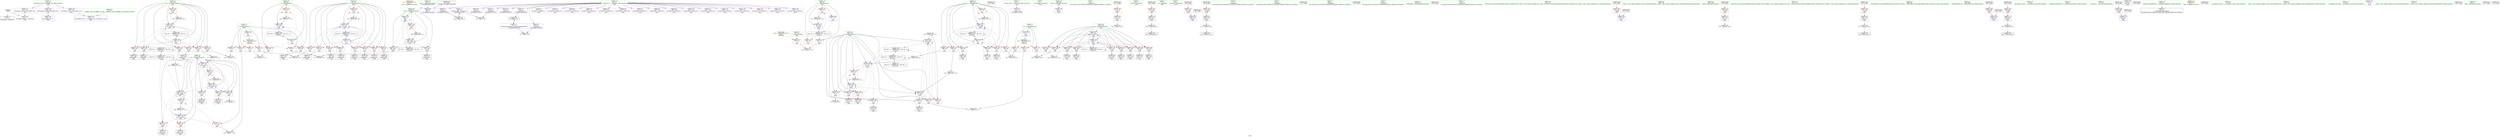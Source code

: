 digraph "SVFG" {
	label="SVFG";

	Node0x5616e340ff60 [shape=record,color=grey,label="{NodeID: 0\nNullPtr}"];
	Node0x5616e340ff60 -> Node0x5616e3422230[style=solid];
	Node0x5616e340ff60 -> Node0x5616e3434a90[style=solid];
	Node0x5616e3458cd0 [shape=record,color=black,label="{NodeID: 360\nMR_26V_2 = PHI(MR_26V_3, MR_26V_1, )\npts\{108 \}\n}"];
	Node0x5616e3458cd0 -> Node0x5616e34564d0[style=dashed];
	Node0x5616e3458cd0 -> Node0x5616e3458cd0[style=dashed];
	Node0x5616e3434b90 [shape=record,color=blue,label="{NodeID: 194\n69\<--68\n.addr\<--\n__cxx_global_array_dtor\n}"];
	Node0x5616e3432240 [shape=record,color=purple,label="{NodeID: 111\n53\<--52\narrayctor.next\<--arrayctor.cur\n__cxx_global_var_init.1\n}"];
	Node0x5616e3432240 -> Node0x5616e3443340[style=solid];
	Node0x5616e3432240 -> Node0x5616e3445680[style=solid];
	Node0x5616e3421070 [shape=record,color=green,label="{NodeID: 28\n93\<--94\n__\<--___field_insensitive\nmain\n}"];
	Node0x5616e3421070 -> Node0x5616e3436f30[style=solid];
	Node0x5616e3421070 -> Node0x5616e3437000[style=solid];
	Node0x5616e3421070 -> Node0x5616e34370d0[style=solid];
	Node0x5616e3421070 -> Node0x5616e3434d30[style=solid];
	Node0x5616e3421070 -> Node0x5616e343d0a0[style=solid];
	Node0x5616e3444000 [shape=record,color=grey,label="{NodeID: 305\n240 = Binary(239, 116, )\n}"];
	Node0x5616e3444000 -> Node0x5616e3435550[style=solid];
	Node0x5616e3437d00 [shape=record,color=red,label="{NodeID: 139\n166\<--99\n\<--j\nmain\n}"];
	Node0x5616e3437d00 -> Node0x5616e3444f00[style=solid];
	Node0x5616e34328e0 [shape=record,color=black,label="{NodeID: 56\n190\<--189\nconv28\<--\nmain\n}"];
	Node0x5616e346e1a0 [shape=record,color=black,label="{NodeID: 416\n61 = PHI()\n}"];
	Node0x5616e3446a00 [shape=record,color=grey,label="{NodeID: 333\n371 = cmp(369, 370, )\n}"];
	Node0x5616e34393c0 [shape=record,color=red,label="{NodeID: 167\n353\<--105\n\<--j65\nmain\n}"];
	Node0x5616e34393c0 -> Node0x5616e3444300[style=solid];
	Node0x5616e3433fa0 [shape=record,color=purple,label="{NodeID: 84\n31\<--4\n\<--_ZStL8__ioinit\n__cxx_global_var_init\n}"];
	Node0x5616e341ffa0 [shape=record,color=green,label="{NodeID: 1\n7\<--1\n__dso_handle\<--dummyObj\nGlob }"];
	Node0x5616e34591d0 [shape=record,color=black,label="{NodeID: 361\nMR_28V_2 = PHI(MR_28V_4, MR_28V_1, )\npts\{110 \}\n}"];
	Node0x5616e34591d0 -> Node0x5616e343cf00[style=dashed];
	Node0x5616e3434c60 [shape=record,color=blue,label="{NodeID: 195\n89\<--9\nretval\<--\nmain\n}"];
	Node0x5616e3432310 [shape=record,color=purple,label="{NodeID: 112\n76\<--75\narraydestroy.element\<--arraydestroy.elementPast\n__cxx_global_array_dtor\n}"];
	Node0x5616e3432310 -> Node0x5616e3442da0[style=solid];
	Node0x5616e3432310 -> Node0x5616e3445500[style=solid];
	Node0x5616e3421140 [shape=record,color=green,label="{NodeID: 29\n95\<--96\ni\<--i_field_insensitive\nmain\n}"];
	Node0x5616e3421140 -> Node0x5616e34371a0[style=solid];
	Node0x5616e3421140 -> Node0x5616e3437270[style=solid];
	Node0x5616e3421140 -> Node0x5616e3437340[style=solid];
	Node0x5616e3421140 -> Node0x5616e3434e00[style=solid];
	Node0x5616e3421140 -> Node0x5616e3434ed0[style=solid];
	Node0x5616e3444180 [shape=record,color=grey,label="{NodeID: 306\n314 = Binary(313, 116, )\n}"];
	Node0x5616e3444180 -> Node0x5616e343caf0[style=solid];
	Node0x5616e3437dd0 [shape=record,color=red,label="{NodeID: 140\n189\<--99\n\<--j\nmain\n}"];
	Node0x5616e3437dd0 -> Node0x5616e34328e0[style=solid];
	Node0x5616e34329b0 [shape=record,color=black,label="{NodeID: 57\n194\<--193\nidxprom30\<--\nmain\n}"];
	Node0x5616e3446b80 [shape=record,color=grey,label="{NodeID: 334\n319 = cmp(317, 318, )\n}"];
	Node0x5616e3439490 [shape=record,color=red,label="{NodeID: 168\n280\<--107\n\<--k76\nmain\n}"];
	Node0x5616e3439490 -> Node0x5616e3447000[style=solid];
	Node0x5616e3434070 [shape=record,color=purple,label="{NodeID: 85\n50\<--13\n\<--_Z1aB5cxx11\n__cxx_global_var_init.1\n}"];
	Node0x5616e3434070 -> Node0x5616e3443340[style=solid];
	Node0x5616e34206f0 [shape=record,color=green,label="{NodeID: 2\n9\<--1\n\<--dummyObj\nCan only get source location for instruction, argument, global var or function.}"];
	Node0x5616e3434d30 [shape=record,color=blue,label="{NodeID: 196\n93\<--116\n__\<--\nmain\n}"];
	Node0x5616e3434d30 -> Node0x5616e34569d0[style=dashed];
	Node0x5616e34323e0 [shape=record,color=red,label="{NodeID: 113\n127\<--8\n\<--n\nmain\n}"];
	Node0x5616e34323e0 -> Node0x5616e3445800[style=solid];
	Node0x5616e3421210 [shape=record,color=green,label="{NodeID: 30\n97\<--98\ni7\<--i7_field_insensitive\nmain\n}"];
	Node0x5616e3421210 -> Node0x5616e3437410[style=solid];
	Node0x5616e3421210 -> Node0x5616e34374e0[style=solid];
	Node0x5616e3421210 -> Node0x5616e34375b0[style=solid];
	Node0x5616e3421210 -> Node0x5616e3437680[style=solid];
	Node0x5616e3421210 -> Node0x5616e3437750[style=solid];
	Node0x5616e3421210 -> Node0x5616e3437820[style=solid];
	Node0x5616e3421210 -> Node0x5616e34378f0[style=solid];
	Node0x5616e3421210 -> Node0x5616e34379c0[style=solid];
	Node0x5616e3421210 -> Node0x5616e3437a90[style=solid];
	Node0x5616e3421210 -> Node0x5616e3434fa0[style=solid];
	Node0x5616e3421210 -> Node0x5616e34356f0[style=solid];
	Node0x5616e3444300 [shape=record,color=grey,label="{NodeID: 307\n354 = Binary(353, 116, )\n}"];
	Node0x5616e3444300 -> Node0x5616e343cd60[style=solid];
	Node0x5616e3437ea0 [shape=record,color=red,label="{NodeID: 141\n205\<--99\n\<--j\nmain\n}"];
	Node0x5616e3437ea0 -> Node0x5616e3444900[style=solid];
	Node0x5616e3432a80 [shape=record,color=black,label="{NodeID: 58\n197\<--196\nconv32\<--\nmain\n}"];
	Node0x5616e3446d00 [shape=record,color=grey,label="{NodeID: 335\n274 = cmp(273, 164, )\n}"];
	Node0x5616e3439560 [shape=record,color=red,label="{NodeID: 169\n283\<--107\n\<--k76\nmain\n}"];
	Node0x5616e3439560 -> Node0x5616e3433370[style=solid];
	Node0x5616e3434140 [shape=record,color=purple,label="{NodeID: 86\n57\<--13\n\<--_Z1aB5cxx11\n__cxx_global_var_init.1\n}"];
	Node0x5616e340fd60 [shape=record,color=green,label="{NodeID: 3\n16\<--1\n_ZSt3cin\<--dummyObj\nGlob }"];
	Node0x5616e3434e00 [shape=record,color=blue,label="{NodeID: 197\n95\<--9\ni\<--\nmain\n}"];
	Node0x5616e3434e00 -> Node0x5616e34371a0[style=dashed];
	Node0x5616e3434e00 -> Node0x5616e3437270[style=dashed];
	Node0x5616e3434e00 -> Node0x5616e3437340[style=dashed];
	Node0x5616e3434e00 -> Node0x5616e3434ed0[style=dashed];
	Node0x5616e3434e00 -> Node0x5616e3456ed0[style=dashed];
	Node0x5616e34324b0 [shape=record,color=red,label="{NodeID: 114\n144\<--8\n\<--n\nmain\n}"];
	Node0x5616e34324b0 -> Node0x5616e3445c80[style=solid];
	Node0x5616e34212e0 [shape=record,color=green,label="{NodeID: 31\n99\<--100\nj\<--j_field_insensitive\nmain\n}"];
	Node0x5616e34212e0 -> Node0x5616e3437b60[style=solid];
	Node0x5616e34212e0 -> Node0x5616e3437c30[style=solid];
	Node0x5616e34212e0 -> Node0x5616e3437d00[style=solid];
	Node0x5616e34212e0 -> Node0x5616e3437dd0[style=solid];
	Node0x5616e34212e0 -> Node0x5616e3437ea0[style=solid];
	Node0x5616e34212e0 -> Node0x5616e3437f70[style=solid];
	Node0x5616e34212e0 -> Node0x5616e3438040[style=solid];
	Node0x5616e34212e0 -> Node0x5616e3435070[style=solid];
	Node0x5616e34212e0 -> Node0x5616e3435620[style=solid];
	Node0x5616e3444480 [shape=record,color=grey,label="{NodeID: 308\n348 = Binary(347, 116, )\n}"];
	Node0x5616e3444480 -> Node0x5616e343cc90[style=solid];
	Node0x5616e3437f70 [shape=record,color=red,label="{NodeID: 142\n228\<--99\n\<--j\nmain\n}"];
	Node0x5616e3437f70 -> Node0x5616e3432e90[style=solid];
	Node0x5616e3432b50 [shape=record,color=black,label="{NodeID: 59\n214\<--213\nidxprom37\<--\nmain\n}"];
	Node0x5616e3446e80 [shape=record,color=grey,label="{NodeID: 336\n329 = cmp(328, 164, )\n}"];
	Node0x5616e3446e80 -> Node0x5616e34438e0[style=solid];
	Node0x5616e3439630 [shape=record,color=red,label="{NodeID: 170\n302\<--107\n\<--k76\nmain\n}"];
	Node0x5616e3439630 -> Node0x5616e3433780[style=solid];
	Node0x5616e3434210 [shape=record,color=purple,label="{NodeID: 87\n58\<--13\n\<--_Z1aB5cxx11\n__cxx_global_var_init.1\n}"];
	Node0x5616e3434210 -> Node0x5616e3445680[style=solid];
	Node0x5616e3420470 [shape=record,color=green,label="{NodeID: 4\n17\<--1\n.str\<--dummyObj\nGlob }"];
	Node0x5616e3434ed0 [shape=record,color=blue,label="{NodeID: 198\n95\<--138\ni\<--inc\nmain\n}"];
	Node0x5616e3434ed0 -> Node0x5616e34371a0[style=dashed];
	Node0x5616e3434ed0 -> Node0x5616e3437270[style=dashed];
	Node0x5616e3434ed0 -> Node0x5616e3437340[style=dashed];
	Node0x5616e3434ed0 -> Node0x5616e3434ed0[style=dashed];
	Node0x5616e3434ed0 -> Node0x5616e3456ed0[style=dashed];
	Node0x5616e3436980 [shape=record,color=red,label="{NodeID: 115\n257\<--8\n\<--n\nmain\n}"];
	Node0x5616e3436980 -> Node0x5616e3446580[style=solid];
	Node0x5616e34213b0 [shape=record,color=green,label="{NodeID: 32\n101\<--102\nk\<--k_field_insensitive\nmain\n}"];
	Node0x5616e34213b0 -> Node0x5616e3438110[style=solid];
	Node0x5616e34213b0 -> Node0x5616e34381e0[style=solid];
	Node0x5616e34213b0 -> Node0x5616e34382b0[style=solid];
	Node0x5616e34213b0 -> Node0x5616e3438380[style=solid];
	Node0x5616e34213b0 -> Node0x5616e3438450[style=solid];
	Node0x5616e34213b0 -> Node0x5616e3438520[style=solid];
	Node0x5616e34213b0 -> Node0x5616e34385f0[style=solid];
	Node0x5616e34213b0 -> Node0x5616e34386c0[style=solid];
	Node0x5616e34213b0 -> Node0x5616e3435140[style=solid];
	Node0x5616e34213b0 -> Node0x5616e34352e0[style=solid];
	Node0x5616e34213b0 -> Node0x5616e34353b0[style=solid];
	Node0x5616e34213b0 -> Node0x5616e3435550[style=solid];
	Node0x5616e3444600 [shape=record,color=grey,label="{NodeID: 309\n246 = Binary(245, 116, )\n}"];
	Node0x5616e3444600 -> Node0x5616e3435620[style=solid];
	Node0x5616e3438040 [shape=record,color=red,label="{NodeID: 143\n245\<--99\n\<--j\nmain\n}"];
	Node0x5616e3438040 -> Node0x5616e3444600[style=solid];
	Node0x5616e3432c20 [shape=record,color=black,label="{NodeID: 60\n217\<--216\nconv39\<--\nmain\n}"];
	Node0x5616e3447000 [shape=record,color=grey,label="{NodeID: 337\n281 = cmp(280, 9, )\n}"];
	Node0x5616e3439700 [shape=record,color=red,label="{NodeID: 171\n309\<--107\n\<--k76\nmain\n}"];
	Node0x5616e3439700 -> Node0x5616e3444d80[style=solid];
	Node0x5616e34342e0 [shape=record,color=purple,label="{NodeID: 88\n72\<--13\n\<--_Z1aB5cxx11\n__cxx_global_array_dtor\n}"];
	Node0x5616e3420500 [shape=record,color=green,label="{NodeID: 5\n19\<--1\n_ZSt4cout\<--dummyObj\nGlob }"];
	Node0x5616e329f170 [shape=record,color=yellow,style=double,label="{NodeID: 365\n2V_1 = ENCHI(MR_2V_0)\npts\{70 \}\nFun[__cxx_global_array_dtor]}"];
	Node0x5616e329f170 -> Node0x5616e3434b90[style=dashed];
	Node0x5616e3434fa0 [shape=record,color=blue,label="{NodeID: 199\n97\<--9\ni7\<--\nmain\n}"];
	Node0x5616e3434fa0 -> Node0x5616e3437410[style=dashed];
	Node0x5616e3434fa0 -> Node0x5616e34374e0[style=dashed];
	Node0x5616e3434fa0 -> Node0x5616e34375b0[style=dashed];
	Node0x5616e3434fa0 -> Node0x5616e3437680[style=dashed];
	Node0x5616e3434fa0 -> Node0x5616e3437750[style=dashed];
	Node0x5616e3434fa0 -> Node0x5616e3437820[style=dashed];
	Node0x5616e3434fa0 -> Node0x5616e34378f0[style=dashed];
	Node0x5616e3434fa0 -> Node0x5616e34379c0[style=dashed];
	Node0x5616e3434fa0 -> Node0x5616e3437a90[style=dashed];
	Node0x5616e3434fa0 -> Node0x5616e34356f0[style=dashed];
	Node0x5616e3434fa0 -> Node0x5616e34573d0[style=dashed];
	Node0x5616e3436a50 [shape=record,color=red,label="{NodeID: 116\n318\<--8\n\<--n\nmain\n}"];
	Node0x5616e3436a50 -> Node0x5616e3446b80[style=solid];
	Node0x5616e3421480 [shape=record,color=green,label="{NodeID: 33\n103\<--104\ni61\<--i61_field_insensitive\nmain\n}"];
	Node0x5616e3421480 -> Node0x5616e3438790[style=solid];
	Node0x5616e3421480 -> Node0x5616e3438860[style=solid];
	Node0x5616e3421480 -> Node0x5616e3438930[style=solid];
	Node0x5616e3421480 -> Node0x5616e3438a00[style=solid];
	Node0x5616e3421480 -> Node0x5616e3438ad0[style=solid];
	Node0x5616e3421480 -> Node0x5616e3438ba0[style=solid];
	Node0x5616e3421480 -> Node0x5616e3438c70[style=solid];
	Node0x5616e3421480 -> Node0x5616e34357c0[style=solid];
	Node0x5616e3421480 -> Node0x5616e343ce30[style=solid];
	Node0x5616e346b3a0 [shape=record,color=black,label="{NodeID: 393\n191 = PHI()\n}"];
	Node0x5616e346b3a0 -> Node0x5616e3439f20[style=solid];
	Node0x5616e3444780 [shape=record,color=grey,label="{NodeID: 310\n251 = Binary(250, 116, )\n}"];
	Node0x5616e3444780 -> Node0x5616e34356f0[style=solid];
	Node0x5616e3438110 [shape=record,color=red,label="{NodeID: 144\n170\<--101\n\<--k\nmain\n}"];
	Node0x5616e3438110 -> Node0x5616e3446400[style=solid];
	Node0x5616e3432cf0 [shape=record,color=black,label="{NodeID: 61\n220\<--219\nconv41\<--\nmain\n}"];
	Node0x5616e3432cf0 -> Node0x5616e3446100[style=solid];
	Node0x5616e34397d0 [shape=record,color=red,label="{NodeID: 172\n317\<--107\n\<--k76\nmain\n}"];
	Node0x5616e34397d0 -> Node0x5616e3446b80[style=solid];
	Node0x5616e34343b0 [shape=record,color=purple,label="{NodeID: 89\n73\<--13\n\<--_Z1aB5cxx11\n__cxx_global_array_dtor\n}"];
	Node0x5616e34343b0 -> Node0x5616e3442da0[style=solid];
	Node0x5616e341f440 [shape=record,color=green,label="{NodeID: 6\n21\<--1\n\<--dummyObj\nCan only get source location for instruction, argument, global var or function.}"];
	Node0x5616e345b440 [shape=record,color=yellow,style=double,label="{NodeID: 366\n4V_1 = ENCHI(MR_4V_0)\npts\{10 \}\nFun[main]}"];
	Node0x5616e345b440 -> Node0x5616e34323e0[style=dashed];
	Node0x5616e345b440 -> Node0x5616e34324b0[style=dashed];
	Node0x5616e345b440 -> Node0x5616e3436980[style=dashed];
	Node0x5616e345b440 -> Node0x5616e3436a50[style=dashed];
	Node0x5616e345b440 -> Node0x5616e3436b20[style=dashed];
	Node0x5616e3435070 [shape=record,color=blue,label="{NodeID: 200\n99\<--9\nj\<--\nmain\n}"];
	Node0x5616e3435070 -> Node0x5616e3437b60[style=dashed];
	Node0x5616e3435070 -> Node0x5616e3437c30[style=dashed];
	Node0x5616e3435070 -> Node0x5616e3437d00[style=dashed];
	Node0x5616e3435070 -> Node0x5616e3437dd0[style=dashed];
	Node0x5616e3435070 -> Node0x5616e3437ea0[style=dashed];
	Node0x5616e3435070 -> Node0x5616e3437f70[style=dashed];
	Node0x5616e3435070 -> Node0x5616e3438040[style=dashed];
	Node0x5616e3435070 -> Node0x5616e3435070[style=dashed];
	Node0x5616e3435070 -> Node0x5616e3435620[style=dashed];
	Node0x5616e3435070 -> Node0x5616e34578d0[style=dashed];
	Node0x5616e3436b20 [shape=record,color=red,label="{NodeID: 117\n370\<--8\n\<--n\nmain\n}"];
	Node0x5616e3436b20 -> Node0x5616e3446a00[style=solid];
	Node0x5616e3421940 [shape=record,color=green,label="{NodeID: 34\n105\<--106\nj65\<--j65_field_insensitive\nmain\n}"];
	Node0x5616e3421940 -> Node0x5616e3438d40[style=solid];
	Node0x5616e3421940 -> Node0x5616e3438e10[style=solid];
	Node0x5616e3421940 -> Node0x5616e3438ee0[style=solid];
	Node0x5616e3421940 -> Node0x5616e3438fb0[style=solid];
	Node0x5616e3421940 -> Node0x5616e3439080[style=solid];
	Node0x5616e3421940 -> Node0x5616e3439150[style=solid];
	Node0x5616e3421940 -> Node0x5616e3439220[style=solid];
	Node0x5616e3421940 -> Node0x5616e34392f0[style=solid];
	Node0x5616e3421940 -> Node0x5616e34393c0[style=solid];
	Node0x5616e3421940 -> Node0x5616e3435890[style=solid];
	Node0x5616e3421940 -> Node0x5616e343cd60[style=solid];
	Node0x5616e346c330 [shape=record,color=black,label="{NodeID: 394\n198 = PHI()\n}"];
	Node0x5616e346c330 -> Node0x5616e3435210[style=solid];
	Node0x5616e3444900 [shape=record,color=grey,label="{NodeID: 311\n206 = Binary(205, 116, )\n}"];
	Node0x5616e3444900 -> Node0x5616e34353b0[style=solid];
	Node0x5616e34381e0 [shape=record,color=red,label="{NodeID: 145\n176\<--101\n\<--k\nmain\n}"];
	Node0x5616e34381e0 -> Node0x5616e3432670[style=solid];
	Node0x5616e3432dc0 [shape=record,color=black,label="{NodeID: 62\n226\<--225\nidxprom45\<--\nmain\n}"];
	Node0x5616e34398a0 [shape=record,color=red,label="{NodeID: 173\n321\<--107\n\<--k76\nmain\n}"];
	Node0x5616e34398a0 -> Node0x5616e3433920[style=solid];
	Node0x5616e3434480 [shape=record,color=purple,label="{NodeID: 90\n80\<--13\n\<--_Z1aB5cxx11\n__cxx_global_array_dtor\n}"];
	Node0x5616e3434480 -> Node0x5616e3445500[style=solid];
	Node0x5616e341f4d0 [shape=record,color=green,label="{NodeID: 7\n116\<--1\n\<--dummyObj\nCan only get source location for instruction, argument, global var or function.}"];
	Node0x5616e345b550 [shape=record,color=yellow,style=double,label="{NodeID: 367\n6V_1 = ENCHI(MR_6V_0)\npts\{12 \}\nFun[main]}"];
	Node0x5616e345b550 -> Node0x5616e3436bf0[style=dashed];
	Node0x5616e345b550 -> Node0x5616e3436cc0[style=dashed];
	Node0x5616e345b550 -> Node0x5616e3436d90[style=dashed];
	Node0x5616e3435140 [shape=record,color=blue,label="{NodeID: 201\n101\<--167\nk\<--sub\nmain\n}"];
	Node0x5616e3435140 -> Node0x5616e3438110[style=dashed];
	Node0x5616e3435140 -> Node0x5616e34381e0[style=dashed];
	Node0x5616e3435140 -> Node0x5616e34382b0[style=dashed];
	Node0x5616e3435140 -> Node0x5616e3438380[style=dashed];
	Node0x5616e3435140 -> Node0x5616e34352e0[style=dashed];
	Node0x5616e3435140 -> Node0x5616e34353b0[style=dashed];
	Node0x5616e3436bf0 [shape=record,color=red,label="{NodeID: 118\n150\<--11\n\<--m\nmain\n}"];
	Node0x5616e3436bf0 -> Node0x5616e3445f80[style=solid];
	Node0x5616e3421a10 [shape=record,color=green,label="{NodeID: 35\n107\<--108\nk76\<--k76_field_insensitive\nmain\n}"];
	Node0x5616e3421a10 -> Node0x5616e3439490[style=solid];
	Node0x5616e3421a10 -> Node0x5616e3439560[style=solid];
	Node0x5616e3421a10 -> Node0x5616e3439630[style=solid];
	Node0x5616e3421a10 -> Node0x5616e3439700[style=solid];
	Node0x5616e3421a10 -> Node0x5616e34397d0[style=solid];
	Node0x5616e3421a10 -> Node0x5616e34398a0[style=solid];
	Node0x5616e3421a10 -> Node0x5616e3439970[style=solid];
	Node0x5616e3421a10 -> Node0x5616e3439a40[style=solid];
	Node0x5616e3421a10 -> Node0x5616e343c880[style=solid];
	Node0x5616e3421a10 -> Node0x5616e343ca20[style=solid];
	Node0x5616e3421a10 -> Node0x5616e343caf0[style=solid];
	Node0x5616e3421a10 -> Node0x5616e343cc90[style=solid];
	Node0x5616e346c430 [shape=record,color=black,label="{NodeID: 395\n122 = PHI()\n}"];
	Node0x5616e3444a80 [shape=record,color=grey,label="{NodeID: 312\n359 = Binary(358, 116, )\n}"];
	Node0x5616e3444a80 -> Node0x5616e343ce30[style=solid];
	Node0x5616e34382b0 [shape=record,color=red,label="{NodeID: 146\n196\<--101\n\<--k\nmain\n}"];
	Node0x5616e34382b0 -> Node0x5616e3432a80[style=solid];
	Node0x5616e3432e90 [shape=record,color=black,label="{NodeID: 63\n229\<--228\nconv47\<--\nmain\n}"];
	Node0x5616e3439970 [shape=record,color=red,label="{NodeID: 174\n340\<--107\n\<--k76\nmain\n}"];
	Node0x5616e3439970 -> Node0x5616e3433d30[style=solid];
	Node0x5616e3434550 [shape=record,color=purple,label="{NodeID: 91\n132\<--13\narrayidx\<--_Z1aB5cxx11\nmain\n}"];
	Node0x5616e341f560 [shape=record,color=green,label="{NodeID: 8\n164\<--1\n\<--dummyObj\nCan only get source location for instruction, argument, global var or function.}"];
	Node0x5616e3435210 [shape=record,color=blue,label="{NodeID: 202\n198\<--192\ncall33\<--\nmain\n}"];
	Node0x5616e3436cc0 [shape=record,color=red,label="{NodeID: 119\n210\<--11\n\<--m\nmain\n}"];
	Node0x5616e3436cc0 -> Node0x5616e3445b00[style=solid];
	Node0x5616e3421ae0 [shape=record,color=green,label="{NodeID: 36\n109\<--110\ni129\<--i129_field_insensitive\nmain\n}"];
	Node0x5616e3421ae0 -> Node0x5616e3439b10[style=solid];
	Node0x5616e3421ae0 -> Node0x5616e3439be0[style=solid];
	Node0x5616e3421ae0 -> Node0x5616e3439cb0[style=solid];
	Node0x5616e3421ae0 -> Node0x5616e343cf00[style=solid];
	Node0x5616e3421ae0 -> Node0x5616e343cfd0[style=solid];
	Node0x5616e346c530 [shape=record,color=black,label="{NodeID: 396\n123 = PHI()\n}"];
	Node0x5616e3444c00 [shape=record,color=grey,label="{NodeID: 313\n391 = Binary(390, 116, )\n}"];
	Node0x5616e3444c00 -> Node0x5616e343d0a0[style=solid];
	Node0x5616e3438380 [shape=record,color=red,label="{NodeID: 147\n200\<--101\n\<--k\nmain\n}"];
	Node0x5616e3438380 -> Node0x5616e3445200[style=solid];
	Node0x5616e3432f60 [shape=record,color=black,label="{NodeID: 64\n233\<--232\nidxprom49\<--\nmain\n}"];
	Node0x5616e3439a40 [shape=record,color=red,label="{NodeID: 175\n347\<--107\n\<--k76\nmain\n}"];
	Node0x5616e3439a40 -> Node0x5616e3444480[style=solid];
	Node0x5616e3434620 [shape=record,color=purple,label="{NodeID: 92\n155\<--13\narrayidx15\<--_Z1aB5cxx11\nmain\n}"];
	Node0x5616e341f5f0 [shape=record,color=green,label="{NodeID: 9\n184\<--1\n\<--dummyObj\nCan only get source location for instruction, argument, global var or function.}"];
	Node0x5616e345b710 [shape=record,color=yellow,style=double,label="{NodeID: 369\n10V_1 = ENCHI(MR_10V_0)\npts\{92 \}\nFun[main]}"];
	Node0x5616e345b710 -> Node0x5616e3436e60[style=dashed];
	Node0x5616e34352e0 [shape=record,color=blue,label="{NodeID: 203\n101\<--201\nk\<--dec\nmain\n}"];
	Node0x5616e34352e0 -> Node0x5616e3438110[style=dashed];
	Node0x5616e34352e0 -> Node0x5616e34381e0[style=dashed];
	Node0x5616e34352e0 -> Node0x5616e34382b0[style=dashed];
	Node0x5616e34352e0 -> Node0x5616e3438380[style=dashed];
	Node0x5616e34352e0 -> Node0x5616e34352e0[style=dashed];
	Node0x5616e34352e0 -> Node0x5616e34353b0[style=dashed];
	Node0x5616e3436d90 [shape=record,color=red,label="{NodeID: 120\n263\<--11\n\<--m\nmain\n}"];
	Node0x5616e3436d90 -> Node0x5616e3446880[style=solid];
	Node0x5616e3421bb0 [shape=record,color=green,label="{NodeID: 37\n113\<--114\n_ZNSirsERi\<--_ZNSirsERi_field_insensitive\n}"];
	Node0x5616e346c600 [shape=record,color=black,label="{NodeID: 397\n133 = PHI()\n}"];
	Node0x5616e3444d80 [shape=record,color=grey,label="{NodeID: 314\n310 = Binary(309, 202, )\n}"];
	Node0x5616e3444d80 -> Node0x5616e343ca20[style=solid];
	Node0x5616e3438450 [shape=record,color=red,label="{NodeID: 148\n209\<--101\n\<--k\nmain\n}"];
	Node0x5616e3438450 -> Node0x5616e3445b00[style=solid];
	Node0x5616e3433030 [shape=record,color=black,label="{NodeID: 65\n236\<--235\nconv51\<--\nmain\n}"];
	Node0x5616e3439b10 [shape=record,color=red,label="{NodeID: 176\n369\<--109\n\<--i129\nmain\n}"];
	Node0x5616e3439b10 -> Node0x5616e3446a00[style=solid];
	Node0x5616e34346f0 [shape=record,color=purple,label="{NodeID: 93\n175\<--13\narrayidx21\<--_Z1aB5cxx11\nmain\n}"];
	Node0x5616e3422b00 [shape=record,color=green,label="{NodeID: 10\n202\<--1\n\<--dummyObj\nCan only get source location for instruction, argument, global var or function.}"];
	Node0x5616e34353b0 [shape=record,color=blue,label="{NodeID: 204\n101\<--206\nk\<--add\nmain\n}"];
	Node0x5616e34353b0 -> Node0x5616e3438450[style=dashed];
	Node0x5616e34353b0 -> Node0x5616e3438520[style=dashed];
	Node0x5616e34353b0 -> Node0x5616e34385f0[style=dashed];
	Node0x5616e34353b0 -> Node0x5616e34386c0[style=dashed];
	Node0x5616e34353b0 -> Node0x5616e3435550[style=dashed];
	Node0x5616e34353b0 -> Node0x5616e34537d0[style=dashed];
	Node0x5616e3436e60 [shape=record,color=red,label="{NodeID: 121\n119\<--91\n\<--_\nmain\n}"];
	Node0x5616e3436e60 -> Node0x5616e3445980[style=solid];
	Node0x5616e3421c80 [shape=record,color=green,label="{NodeID: 38\n134\<--135\n_ZStrsIcSt11char_traitsIcESaIcEERSt13basic_istreamIT_T0_ES7_RNSt7__cxx1112basic_stringIS4_S5_T1_EE\<--_ZStrsIcSt11char_traitsIcESaIcEERSt13basic_istreamIT_T0_ES7_RNSt7__cxx1112basic_stringIS4_S5_T1_EE_field_insensitive\n}"];
	Node0x5616e346c6d0 [shape=record,color=black,label="{NodeID: 398\n230 = PHI()\n}"];
	Node0x5616e346c6d0 -> Node0x5616e343a0c0[style=solid];
	Node0x5616e3444f00 [shape=record,color=grey,label="{NodeID: 315\n167 = Binary(166, 116, )\n}"];
	Node0x5616e3444f00 -> Node0x5616e3435140[style=solid];
	Node0x5616e3438520 [shape=record,color=red,label="{NodeID: 149\n216\<--101\n\<--k\nmain\n}"];
	Node0x5616e3438520 -> Node0x5616e3432c20[style=solid];
	Node0x5616e3433100 [shape=record,color=black,label="{NodeID: 66\n267\<--266\nidxprom69\<--\nmain\n}"];
	Node0x5616e34537d0 [shape=record,color=black,label="{NodeID: 343\nMR_20V_11 = PHI(MR_20V_9, MR_20V_4, )\npts\{102 \}\n}"];
	Node0x5616e34537d0 -> Node0x5616e3435140[style=dashed];
	Node0x5616e34537d0 -> Node0x5616e34537d0[style=dashed];
	Node0x5616e34537d0 -> Node0x5616e3454bd0[style=dashed];
	Node0x5616e3439be0 [shape=record,color=red,label="{NodeID: 177\n373\<--109\n\<--i129\nmain\n}"];
	Node0x5616e3439be0 -> Node0x5616e3433ed0[style=solid];
	Node0x5616e34347c0 [shape=record,color=purple,label="{NodeID: 94\n188\<--13\narrayidx27\<--_Z1aB5cxx11\nmain\n}"];
	Node0x5616e3422b90 [shape=record,color=green,label="{NodeID: 11\n4\<--6\n_ZStL8__ioinit\<--_ZStL8__ioinit_field_insensitive\nGlob }"];
	Node0x5616e3422b90 -> Node0x5616e3433fa0[style=solid];
	Node0x5616e3435480 [shape=record,color=blue,label="{NodeID: 205\n237\<--231\ncall52\<--\nmain\n}"];
	Node0x5616e3436f30 [shape=record,color=red,label="{NodeID: 122\n118\<--93\n\<--__\nmain\n}"];
	Node0x5616e3436f30 -> Node0x5616e3445980[style=solid];
	Node0x5616e3421d50 [shape=record,color=green,label="{NodeID: 39\n159\<--160\n_ZNSt7__cxx1112basic_stringIcSt11char_traitsIcESaIcEEixEm\<--_ZNSt7__cxx1112basic_stringIcSt11char_traitsIcESaIcEEixEm_field_insensitive\n}"];
	Node0x5616e346c830 [shape=record,color=black,label="{NodeID: 399\n237 = PHI()\n}"];
	Node0x5616e346c830 -> Node0x5616e3435480[style=solid];
	Node0x5616e3445080 [shape=record,color=grey,label="{NodeID: 316\n386 = Binary(385, 116, )\n}"];
	Node0x5616e3445080 -> Node0x5616e343cfd0[style=solid];
	Node0x5616e34385f0 [shape=record,color=red,label="{NodeID: 150\n235\<--101\n\<--k\nmain\n}"];
	Node0x5616e34385f0 -> Node0x5616e3433030[style=solid];
	Node0x5616e34331d0 [shape=record,color=black,label="{NodeID: 67\n270\<--269\nconv71\<--\nmain\n}"];
	Node0x5616e3439cb0 [shape=record,color=red,label="{NodeID: 178\n385\<--109\n\<--i129\nmain\n}"];
	Node0x5616e3439cb0 -> Node0x5616e3445080[style=solid];
	Node0x5616e3434890 [shape=record,color=purple,label="{NodeID: 95\n195\<--13\narrayidx31\<--_Z1aB5cxx11\nmain\n}"];
	Node0x5616e3422c60 [shape=record,color=green,label="{NodeID: 12\n8\<--10\nn\<--n_field_insensitive\nGlob }"];
	Node0x5616e3422c60 -> Node0x5616e34323e0[style=solid];
	Node0x5616e3422c60 -> Node0x5616e34324b0[style=solid];
	Node0x5616e3422c60 -> Node0x5616e3436980[style=solid];
	Node0x5616e3422c60 -> Node0x5616e3436a50[style=solid];
	Node0x5616e3422c60 -> Node0x5616e3436b20[style=solid];
	Node0x5616e3422c60 -> Node0x5616e343a5a0[style=solid];
	Node0x5616e3435550 [shape=record,color=blue,label="{NodeID: 206\n101\<--240\nk\<--inc53\nmain\n}"];
	Node0x5616e3435550 -> Node0x5616e3438450[style=dashed];
	Node0x5616e3435550 -> Node0x5616e3438520[style=dashed];
	Node0x5616e3435550 -> Node0x5616e34385f0[style=dashed];
	Node0x5616e3435550 -> Node0x5616e34386c0[style=dashed];
	Node0x5616e3435550 -> Node0x5616e3435550[style=dashed];
	Node0x5616e3435550 -> Node0x5616e34537d0[style=dashed];
	Node0x5616e3437000 [shape=record,color=red,label="{NodeID: 123\n362\<--93\n\<--__\nmain\n}"];
	Node0x5616e3421e20 [shape=record,color=green,label="{NodeID: 40\n365\<--366\nprintf\<--printf_field_insensitive\n}"];
	Node0x5616e346c930 [shape=record,color=black,label="{NodeID: 400\n158 = PHI()\n}"];
	Node0x5616e346c930 -> Node0x5616e3439d80[style=solid];
	Node0x5616e3445200 [shape=record,color=grey,label="{NodeID: 317\n201 = Binary(200, 202, )\n}"];
	Node0x5616e3445200 -> Node0x5616e34352e0[style=solid];
	Node0x5616e34386c0 [shape=record,color=red,label="{NodeID: 151\n239\<--101\n\<--k\nmain\n}"];
	Node0x5616e34386c0 -> Node0x5616e3444000[style=solid];
	Node0x5616e34332a0 [shape=record,color=black,label="{NodeID: 68\n273\<--272\nconv73\<--\nmain\n}"];
	Node0x5616e34332a0 -> Node0x5616e3446d00[style=solid];
	Node0x5616e3439d80 [shape=record,color=red,label="{NodeID: 179\n161\<--158\n\<--call16\nmain\n}"];
	Node0x5616e3439d80 -> Node0x5616e3422770[style=solid];
	Node0x5616e3431580 [shape=record,color=purple,label="{NodeID: 96\n215\<--13\narrayidx38\<--_Z1aB5cxx11\nmain\n}"];
	Node0x5616e3422d30 [shape=record,color=green,label="{NodeID: 13\n11\<--12\nm\<--m_field_insensitive\nGlob }"];
	Node0x5616e3422d30 -> Node0x5616e3436bf0[style=solid];
	Node0x5616e3422d30 -> Node0x5616e3436cc0[style=solid];
	Node0x5616e3422d30 -> Node0x5616e3436d90[style=solid];
	Node0x5616e3422d30 -> Node0x5616e343a6a0[style=solid];
	Node0x5616e3435620 [shape=record,color=blue,label="{NodeID: 207\n99\<--246\nj\<--inc56\nmain\n}"];
	Node0x5616e3435620 -> Node0x5616e3437b60[style=dashed];
	Node0x5616e3435620 -> Node0x5616e3437c30[style=dashed];
	Node0x5616e3435620 -> Node0x5616e3437d00[style=dashed];
	Node0x5616e3435620 -> Node0x5616e3437dd0[style=dashed];
	Node0x5616e3435620 -> Node0x5616e3437ea0[style=dashed];
	Node0x5616e3435620 -> Node0x5616e3437f70[style=dashed];
	Node0x5616e3435620 -> Node0x5616e3438040[style=dashed];
	Node0x5616e3435620 -> Node0x5616e3435070[style=dashed];
	Node0x5616e3435620 -> Node0x5616e3435620[style=dashed];
	Node0x5616e3435620 -> Node0x5616e34578d0[style=dashed];
	Node0x5616e34370d0 [shape=record,color=red,label="{NodeID: 124\n390\<--93\n\<--__\nmain\n}"];
	Node0x5616e34370d0 -> Node0x5616e3444c00[style=solid];
	Node0x5616e3421ef0 [shape=record,color=green,label="{NodeID: 41\n377\<--378\n_ZStlsIcSt11char_traitsIcESaIcEERSt13basic_ostreamIT_T0_ES7_RKNSt7__cxx1112basic_stringIS4_S5_T1_EE\<--_ZStlsIcSt11char_traitsIcESaIcEERSt13basic_ostreamIT_T0_ES7_RKNSt7__cxx1112basic_stringIS4_S5_T1_EE_field_insensitive\n}"];
	Node0x5616e346ca30 [shape=record,color=black,label="{NodeID: 401\n178 = PHI()\n}"];
	Node0x5616e346ca30 -> Node0x5616e3439e50[style=solid];
	Node0x5616e3445380 [shape=record,color=grey,label="{NodeID: 318\n277 = Binary(276, 116, )\n}"];
	Node0x5616e3445380 -> Node0x5616e343c880[style=solid];
	Node0x5616e3438790 [shape=record,color=red,label="{NodeID: 152\n256\<--103\n\<--i61\nmain\n}"];
	Node0x5616e3438790 -> Node0x5616e3446580[style=solid];
	Node0x5616e3433370 [shape=record,color=black,label="{NodeID: 69\n284\<--283\nidxprom81\<--\nmain\n}"];
	Node0x5616e3439e50 [shape=record,color=red,label="{NodeID: 180\n179\<--178\n\<--call23\nmain\n}"];
	Node0x5616e3439e50 -> Node0x5616e3432740[style=solid];
	Node0x5616e3431650 [shape=record,color=purple,label="{NodeID: 97\n227\<--13\narrayidx46\<--_Z1aB5cxx11\nmain\n}"];
	Node0x5616e3422e00 [shape=record,color=green,label="{NodeID: 14\n13\<--15\n_Z1aB5cxx11\<--_Z1aB5cxx11_field_insensitive\nGlob }"];
	Node0x5616e3422e00 -> Node0x5616e3434070[style=solid];
	Node0x5616e3422e00 -> Node0x5616e3434140[style=solid];
	Node0x5616e3422e00 -> Node0x5616e3434210[style=solid];
	Node0x5616e3422e00 -> Node0x5616e34342e0[style=solid];
	Node0x5616e3422e00 -> Node0x5616e34343b0[style=solid];
	Node0x5616e3422e00 -> Node0x5616e3434480[style=solid];
	Node0x5616e3422e00 -> Node0x5616e3434550[style=solid];
	Node0x5616e3422e00 -> Node0x5616e3434620[style=solid];
	Node0x5616e3422e00 -> Node0x5616e34346f0[style=solid];
	Node0x5616e3422e00 -> Node0x5616e34347c0[style=solid];
	Node0x5616e3422e00 -> Node0x5616e3434890[style=solid];
	Node0x5616e3422e00 -> Node0x5616e3431580[style=solid];
	Node0x5616e3422e00 -> Node0x5616e3431650[style=solid];
	Node0x5616e3422e00 -> Node0x5616e3431720[style=solid];
	Node0x5616e3422e00 -> Node0x5616e34317f0[style=solid];
	Node0x5616e3422e00 -> Node0x5616e34318c0[style=solid];
	Node0x5616e3422e00 -> Node0x5616e3431990[style=solid];
	Node0x5616e3422e00 -> Node0x5616e3431a60[style=solid];
	Node0x5616e3422e00 -> Node0x5616e3431b30[style=solid];
	Node0x5616e3422e00 -> Node0x5616e3431c00[style=solid];
	Node0x5616e3422e00 -> Node0x5616e3431cd0[style=solid];
	Node0x5616e3422e00 -> Node0x5616e3431da0[style=solid];
	Node0x5616e34356f0 [shape=record,color=blue,label="{NodeID: 208\n97\<--251\ni7\<--inc59\nmain\n}"];
	Node0x5616e34356f0 -> Node0x5616e3437410[style=dashed];
	Node0x5616e34356f0 -> Node0x5616e34374e0[style=dashed];
	Node0x5616e34356f0 -> Node0x5616e34375b0[style=dashed];
	Node0x5616e34356f0 -> Node0x5616e3437680[style=dashed];
	Node0x5616e34356f0 -> Node0x5616e3437750[style=dashed];
	Node0x5616e34356f0 -> Node0x5616e3437820[style=dashed];
	Node0x5616e34356f0 -> Node0x5616e34378f0[style=dashed];
	Node0x5616e34356f0 -> Node0x5616e34379c0[style=dashed];
	Node0x5616e34356f0 -> Node0x5616e3437a90[style=dashed];
	Node0x5616e34356f0 -> Node0x5616e34356f0[style=dashed];
	Node0x5616e34356f0 -> Node0x5616e34573d0[style=dashed];
	Node0x5616e34371a0 [shape=record,color=red,label="{NodeID: 125\n126\<--95\n\<--i\nmain\n}"];
	Node0x5616e34371a0 -> Node0x5616e3445800[style=solid];
	Node0x5616e3421fc0 [shape=record,color=green,label="{NodeID: 42\n380\<--381\n_ZSt4endlIcSt11char_traitsIcEERSt13basic_ostreamIT_T0_ES6_\<--_ZSt4endlIcSt11char_traitsIcEERSt13basic_ostreamIT_T0_ES6__field_insensitive\n}"];
	Node0x5616e346cb30 [shape=record,color=black,label="{NodeID: 402\n326 = PHI()\n}"];
	Node0x5616e346cb30 -> Node0x5616e343a400[style=solid];
	Node0x5616e3445500 [shape=record,color=grey,label="{NodeID: 319\n81 = cmp(76, 80, )\n}"];
	Node0x5616e3438860 [shape=record,color=red,label="{NodeID: 153\n266\<--103\n\<--i61\nmain\n}"];
	Node0x5616e3438860 -> Node0x5616e3433100[style=solid];
	Node0x5616e3433440 [shape=record,color=black,label="{NodeID: 70\n287\<--286\nconv83\<--\nmain\n}"];
	Node0x5616e3454bd0 [shape=record,color=black,label="{NodeID: 347\nMR_20V_3 = PHI(MR_20V_4, MR_20V_2, )\npts\{102 \}\n}"];
	Node0x5616e3454bd0 -> Node0x5616e3435140[style=dashed];
	Node0x5616e3454bd0 -> Node0x5616e34537d0[style=dashed];
	Node0x5616e3454bd0 -> Node0x5616e3454bd0[style=dashed];
	Node0x5616e3454bd0 -> Node0x5616e3457dd0[style=dashed];
	Node0x5616e3439f20 [shape=record,color=red,label="{NodeID: 181\n192\<--191\n\<--call29\nmain\n}"];
	Node0x5616e3439f20 -> Node0x5616e3435210[style=solid];
	Node0x5616e3431720 [shape=record,color=purple,label="{NodeID: 98\n234\<--13\narrayidx50\<--_Z1aB5cxx11\nmain\n}"];
	Node0x5616e3422ed0 [shape=record,color=green,label="{NodeID: 15\n20\<--24\nllvm.global_ctors\<--llvm.global_ctors_field_insensitive\nGlob }"];
	Node0x5616e3422ed0 -> Node0x5616e3431f40[style=solid];
	Node0x5616e3422ed0 -> Node0x5616e3432040[style=solid];
	Node0x5616e3422ed0 -> Node0x5616e3432140[style=solid];
	Node0x5616e34357c0 [shape=record,color=blue,label="{NodeID: 209\n103\<--9\ni61\<--\nmain\n}"];
	Node0x5616e34357c0 -> Node0x5616e3438790[style=dashed];
	Node0x5616e34357c0 -> Node0x5616e3438860[style=dashed];
	Node0x5616e34357c0 -> Node0x5616e3438930[style=dashed];
	Node0x5616e34357c0 -> Node0x5616e3438a00[style=dashed];
	Node0x5616e34357c0 -> Node0x5616e3438ad0[style=dashed];
	Node0x5616e34357c0 -> Node0x5616e3438ba0[style=dashed];
	Node0x5616e34357c0 -> Node0x5616e3438c70[style=dashed];
	Node0x5616e34357c0 -> Node0x5616e343ce30[style=dashed];
	Node0x5616e34357c0 -> Node0x5616e34582d0[style=dashed];
	Node0x5616e3437270 [shape=record,color=red,label="{NodeID: 126\n130\<--95\n\<--i\nmain\n}"];
	Node0x5616e3437270 -> Node0x5616e3422500[style=solid];
	Node0x5616e3422090 [shape=record,color=green,label="{NodeID: 43\n382\<--383\n_ZNSolsEPFRSoS_E\<--_ZNSolsEPFRSoS_E_field_insensitive\n}"];
	Node0x5616e346cc30 [shape=record,color=black,label="{NodeID: 403\n338 = PHI()\n}"];
	Node0x5616e346cc30 -> Node0x5616e343a4d0[style=solid];
	Node0x5616e3445680 [shape=record,color=grey,label="{NodeID: 320\n59 = cmp(53, 58, )\n}"];
	Node0x5616e3438930 [shape=record,color=red,label="{NodeID: 154\n276\<--103\n\<--i61\nmain\n}"];
	Node0x5616e3438930 -> Node0x5616e3445380[style=solid];
	Node0x5616e3433510 [shape=record,color=black,label="{NodeID: 71\n290\<--289\nconv85\<--\nmain\n}"];
	Node0x5616e3433510 -> Node0x5616e3445e00[style=solid];
	Node0x5616e3439ff0 [shape=record,color=red,label="{NodeID: 182\n219\<--218\n\<--call40\nmain\n}"];
	Node0x5616e3439ff0 -> Node0x5616e3432cf0[style=solid];
	Node0x5616e34317f0 [shape=record,color=purple,label="{NodeID: 99\n268\<--13\narrayidx70\<--_Z1aB5cxx11\nmain\n}"];
	Node0x5616e3422fa0 [shape=record,color=green,label="{NodeID: 16\n25\<--26\n__cxx_global_var_init\<--__cxx_global_var_init_field_insensitive\n}"];
	Node0x5616e3435890 [shape=record,color=blue,label="{NodeID: 210\n105\<--9\nj65\<--\nmain\n}"];
	Node0x5616e3435890 -> Node0x5616e3438d40[style=dashed];
	Node0x5616e3435890 -> Node0x5616e3438e10[style=dashed];
	Node0x5616e3435890 -> Node0x5616e3438ee0[style=dashed];
	Node0x5616e3435890 -> Node0x5616e3438fb0[style=dashed];
	Node0x5616e3435890 -> Node0x5616e3439080[style=dashed];
	Node0x5616e3435890 -> Node0x5616e3439150[style=dashed];
	Node0x5616e3435890 -> Node0x5616e3439220[style=dashed];
	Node0x5616e3435890 -> Node0x5616e34392f0[style=dashed];
	Node0x5616e3435890 -> Node0x5616e34393c0[style=dashed];
	Node0x5616e3435890 -> Node0x5616e3435890[style=dashed];
	Node0x5616e3435890 -> Node0x5616e343cd60[style=dashed];
	Node0x5616e3435890 -> Node0x5616e34587d0[style=dashed];
	Node0x5616e3437340 [shape=record,color=red,label="{NodeID: 127\n137\<--95\n\<--i\nmain\n}"];
	Node0x5616e3437340 -> Node0x5616e3443e80[style=solid];
	Node0x5616e3422160 [shape=record,color=green,label="{NodeID: 44\n22\<--415\n_GLOBAL__sub_I_sevenkplus_0_0.cpp\<--_GLOBAL__sub_I_sevenkplus_0_0.cpp_field_insensitive\n}"];
	Node0x5616e3422160 -> Node0x5616e3434990[style=solid];
	Node0x5616e346cd30 [shape=record,color=black,label="{NodeID: 404\n345 = PHI()\n}"];
	Node0x5616e346cd30 -> Node0x5616e343cbc0[style=solid];
	Node0x5616e3445800 [shape=record,color=grey,label="{NodeID: 321\n128 = cmp(126, 127, )\n}"];
	Node0x5616e3438a00 [shape=record,color=red,label="{NodeID: 155\n295\<--103\n\<--i61\nmain\n}"];
	Node0x5616e3438a00 -> Node0x5616e34335e0[style=solid];
	Node0x5616e34335e0 [shape=record,color=black,label="{NodeID: 72\n296\<--295\nidxprom89\<--\nmain\n}"];
	Node0x5616e343a0c0 [shape=record,color=red,label="{NodeID: 183\n231\<--230\n\<--call48\nmain\n}"];
	Node0x5616e343a0c0 -> Node0x5616e3435480[style=solid];
	Node0x5616e34318c0 [shape=record,color=purple,label="{NodeID: 100\n285\<--13\narrayidx82\<--_Z1aB5cxx11\nmain\n}"];
	Node0x5616e3423070 [shape=record,color=green,label="{NodeID: 17\n29\<--30\n_ZNSt8ios_base4InitC1Ev\<--_ZNSt8ios_base4InitC1Ev_field_insensitive\n}"];
	Node0x5616e343c880 [shape=record,color=blue,label="{NodeID: 211\n107\<--277\nk76\<--sub77\nmain\n}"];
	Node0x5616e343c880 -> Node0x5616e3439490[style=dashed];
	Node0x5616e343c880 -> Node0x5616e3439560[style=dashed];
	Node0x5616e343c880 -> Node0x5616e3439630[style=dashed];
	Node0x5616e343c880 -> Node0x5616e3439700[style=dashed];
	Node0x5616e343c880 -> Node0x5616e343ca20[style=dashed];
	Node0x5616e343c880 -> Node0x5616e343caf0[style=dashed];
	Node0x5616e3437410 [shape=record,color=red,label="{NodeID: 128\n143\<--97\n\<--i7\nmain\n}"];
	Node0x5616e3437410 -> Node0x5616e3445c80[style=solid];
	Node0x5616e3422230 [shape=record,color=black,label="{NodeID: 45\n2\<--3\ndummyVal\<--dummyVal\n}"];
	Node0x5616e346ce30 [shape=record,color=black,label="{NodeID: 405\n218 = PHI()\n}"];
	Node0x5616e346ce30 -> Node0x5616e3439ff0[style=solid];
	Node0x5616e3445980 [shape=record,color=grey,label="{NodeID: 322\n120 = cmp(118, 119, )\n}"];
	Node0x5616e3438ad0 [shape=record,color=red,label="{NodeID: 156\n313\<--103\n\<--i61\nmain\n}"];
	Node0x5616e3438ad0 -> Node0x5616e3444180[style=solid];
	Node0x5616e34336b0 [shape=record,color=black,label="{NodeID: 73\n299\<--298\nconv91\<--\nmain\n}"];
	Node0x5616e343a190 [shape=record,color=red,label="{NodeID: 184\n272\<--271\n\<--call72\nmain\n}"];
	Node0x5616e343a190 -> Node0x5616e34332a0[style=solid];
	Node0x5616e3431990 [shape=record,color=purple,label="{NodeID: 101\n297\<--13\narrayidx90\<--_Z1aB5cxx11\nmain\n}"];
	Node0x5616e3423140 [shape=record,color=green,label="{NodeID: 18\n35\<--36\n__cxa_atexit\<--__cxa_atexit_field_insensitive\n}"];
	Node0x5616e343c950 [shape=record,color=blue,label="{NodeID: 212\n307\<--301\ncall96\<--\nmain\n}"];
	Node0x5616e34374e0 [shape=record,color=red,label="{NodeID: 129\n153\<--97\n\<--i7\nmain\n}"];
	Node0x5616e34374e0 -> Node0x5616e34225d0[style=solid];
	Node0x5616e3422330 [shape=record,color=black,label="{NodeID: 46\n88\<--9\nmain_ret\<--\nmain\n}"];
	Node0x5616e346cf30 [shape=record,color=black,label="{NodeID: 406\n376 = PHI()\n}"];
	Node0x5616e3445b00 [shape=record,color=grey,label="{NodeID: 323\n211 = cmp(209, 210, )\n}"];
	Node0x5616e3438ba0 [shape=record,color=red,label="{NodeID: 157\n333\<--103\n\<--i61\nmain\n}"];
	Node0x5616e3438ba0 -> Node0x5616e3433b90[style=solid];
	Node0x5616e3433780 [shape=record,color=black,label="{NodeID: 74\n303\<--302\nidxprom93\<--\nmain\n}"];
	Node0x5616e343a260 [shape=record,color=red,label="{NodeID: 185\n289\<--288\n\<--call84\nmain\n}"];
	Node0x5616e343a260 -> Node0x5616e3433510[style=solid];
	Node0x5616e3431a60 [shape=record,color=purple,label="{NodeID: 102\n304\<--13\narrayidx94\<--_Z1aB5cxx11\nmain\n}"];
	Node0x5616e3423210 [shape=record,color=green,label="{NodeID: 19\n34\<--40\n_ZNSt8ios_base4InitD1Ev\<--_ZNSt8ios_base4InitD1Ev_field_insensitive\n}"];
	Node0x5616e3423210 -> Node0x5616e3422400[style=solid];
	Node0x5616e345bfd0 [shape=record,color=yellow,style=double,label="{NodeID: 379\nRETMU(2V_2)\npts\{70 \}\nFun[__cxx_global_array_dtor]}"];
	Node0x5616e343ca20 [shape=record,color=blue,label="{NodeID: 213\n107\<--310\nk76\<--dec97\nmain\n}"];
	Node0x5616e343ca20 -> Node0x5616e3439490[style=dashed];
	Node0x5616e343ca20 -> Node0x5616e3439560[style=dashed];
	Node0x5616e343ca20 -> Node0x5616e3439630[style=dashed];
	Node0x5616e343ca20 -> Node0x5616e3439700[style=dashed];
	Node0x5616e343ca20 -> Node0x5616e343ca20[style=dashed];
	Node0x5616e343ca20 -> Node0x5616e343caf0[style=dashed];
	Node0x5616e34375b0 [shape=record,color=red,label="{NodeID: 130\n173\<--97\n\<--i7\nmain\n}"];
	Node0x5616e34375b0 -> Node0x5616e34325a0[style=solid];
	Node0x5616e3422400 [shape=record,color=black,label="{NodeID: 47\n33\<--34\n\<--_ZNSt8ios_base4InitD1Ev\nCan only get source location for instruction, argument, global var or function.}"];
	Node0x5616e346d030 [shape=record,color=black,label="{NodeID: 407\n379 = PHI()\n}"];
	Node0x5616e3445c80 [shape=record,color=grey,label="{NodeID: 324\n145 = cmp(143, 144, )\n}"];
	Node0x5616e3438c70 [shape=record,color=red,label="{NodeID: 158\n358\<--103\n\<--i61\nmain\n}"];
	Node0x5616e3438c70 -> Node0x5616e3444a80[style=solid];
	Node0x5616e3433850 [shape=record,color=black,label="{NodeID: 75\n306\<--305\nconv95\<--\nmain\n}"];
	Node0x5616e34564d0 [shape=record,color=black,label="{NodeID: 352\nMR_26V_4 = PHI(MR_26V_11, MR_26V_3, )\npts\{108 \}\n}"];
	Node0x5616e34564d0 -> Node0x5616e343c880[style=dashed];
	Node0x5616e34564d0 -> Node0x5616e34564d0[style=dashed];
	Node0x5616e34564d0 -> Node0x5616e3458cd0[style=dashed];
	Node0x5616e343a330 [shape=record,color=red,label="{NodeID: 186\n301\<--300\n\<--call92\nmain\n}"];
	Node0x5616e343a330 -> Node0x5616e343c950[style=solid];
	Node0x5616e3431b30 [shape=record,color=purple,label="{NodeID: 103\n323\<--13\narrayidx104\<--_Z1aB5cxx11\nmain\n}"];
	Node0x5616e34209f0 [shape=record,color=green,label="{NodeID: 20\n47\<--48\n__cxx_global_var_init.1\<--__cxx_global_var_init.1_field_insensitive\n}"];
	Node0x5616e343caf0 [shape=record,color=blue,label="{NodeID: 214\n107\<--314\nk76\<--add99\nmain\n}"];
	Node0x5616e343caf0 -> Node0x5616e34397d0[style=dashed];
	Node0x5616e343caf0 -> Node0x5616e34398a0[style=dashed];
	Node0x5616e343caf0 -> Node0x5616e3439970[style=dashed];
	Node0x5616e343caf0 -> Node0x5616e3439a40[style=dashed];
	Node0x5616e343caf0 -> Node0x5616e343cc90[style=dashed];
	Node0x5616e343caf0 -> Node0x5616e34564d0[style=dashed];
	Node0x5616e3437680 [shape=record,color=red,label="{NodeID: 131\n186\<--97\n\<--i7\nmain\n}"];
	Node0x5616e3437680 -> Node0x5616e3432810[style=solid];
	Node0x5616e3422500 [shape=record,color=black,label="{NodeID: 48\n131\<--130\nidxprom\<--\nmain\n}"];
	Node0x5616e346d1f0 [shape=record,color=black,label="{NodeID: 408\n271 = PHI()\n}"];
	Node0x5616e346d1f0 -> Node0x5616e343a190[style=solid];
	Node0x5616e3445e00 [shape=record,color=grey,label="{NodeID: 325\n291 = cmp(290, 164, )\n}"];
	Node0x5616e3445e00 -> Node0x5616e34366f0[style=solid];
	Node0x5616e3438d40 [shape=record,color=red,label="{NodeID: 159\n262\<--105\n\<--j65\nmain\n}"];
	Node0x5616e3438d40 -> Node0x5616e3446880[style=solid];
	Node0x5616e3433920 [shape=record,color=black,label="{NodeID: 76\n322\<--321\nidxprom103\<--\nmain\n}"];
	Node0x5616e34569d0 [shape=record,color=black,label="{NodeID: 353\nMR_12V_3 = PHI(MR_12V_4, MR_12V_2, )\npts\{94 \}\n}"];
	Node0x5616e34569d0 -> Node0x5616e3436f30[style=dashed];
	Node0x5616e34569d0 -> Node0x5616e3437000[style=dashed];
	Node0x5616e34569d0 -> Node0x5616e34370d0[style=dashed];
	Node0x5616e34569d0 -> Node0x5616e343d0a0[style=dashed];
	Node0x5616e343a400 [shape=record,color=red,label="{NodeID: 187\n327\<--326\n\<--call106\nmain\n}"];
	Node0x5616e343a400 -> Node0x5616e3433ac0[style=solid];
	Node0x5616e3431c00 [shape=record,color=purple,label="{NodeID: 104\n335\<--13\narrayidx112\<--_Z1aB5cxx11\nmain\n}"];
	Node0x5616e3420ac0 [shape=record,color=green,label="{NodeID: 21\n55\<--56\n_ZNSt7__cxx1112basic_stringIcSt11char_traitsIcESaIcEEC1Ev\<--_ZNSt7__cxx1112basic_stringIcSt11char_traitsIcESaIcEEC1Ev_field_insensitive\n}"];
	Node0x5616e30b7770 [shape=record,color=black,label="{NodeID: 298\n183 = PHI(184, 181, )\n}"];
	Node0x5616e343cbc0 [shape=record,color=blue,label="{NodeID: 215\n345\<--339\ncall118\<--\nmain\n}"];
	Node0x5616e3437750 [shape=record,color=red,label="{NodeID: 132\n193\<--97\n\<--i7\nmain\n}"];
	Node0x5616e3437750 -> Node0x5616e34329b0[style=solid];
	Node0x5616e34225d0 [shape=record,color=black,label="{NodeID: 49\n154\<--153\nidxprom14\<--\nmain\n}"];
	Node0x5616e346d2c0 [shape=record,color=black,label="{NodeID: 409\n288 = PHI()\n}"];
	Node0x5616e346d2c0 -> Node0x5616e343a260[style=solid];
	Node0x5616e3445f80 [shape=record,color=grey,label="{NodeID: 326\n151 = cmp(149, 150, )\n}"];
	Node0x5616e3438e10 [shape=record,color=red,label="{NodeID: 160\n269\<--105\n\<--j65\nmain\n}"];
	Node0x5616e3438e10 -> Node0x5616e34331d0[style=solid];
	Node0x5616e34339f0 [shape=record,color=black,label="{NodeID: 77\n325\<--324\nconv105\<--\nmain\n}"];
	Node0x5616e3456ed0 [shape=record,color=black,label="{NodeID: 354\nMR_14V_2 = PHI(MR_14V_4, MR_14V_1, )\npts\{96 \}\n}"];
	Node0x5616e3456ed0 -> Node0x5616e3434e00[style=dashed];
	Node0x5616e343a4d0 [shape=record,color=red,label="{NodeID: 188\n339\<--338\n\<--call114\nmain\n}"];
	Node0x5616e343a4d0 -> Node0x5616e343cbc0[style=solid];
	Node0x5616e3431cd0 [shape=record,color=purple,label="{NodeID: 105\n342\<--13\narrayidx116\<--_Z1aB5cxx11\nmain\n}"];
	Node0x5616e3420b90 [shape=record,color=green,label="{NodeID: 22\n62\<--63\n__cxx_global_array_dtor\<--__cxx_global_array_dtor_field_insensitive\n}"];
	Node0x5616e34366f0 [shape=record,color=black,label="{NodeID: 299\n293 = PHI(184, 291, )\n}"];
	Node0x5616e343cc90 [shape=record,color=blue,label="{NodeID: 216\n107\<--348\nk76\<--inc119\nmain\n}"];
	Node0x5616e343cc90 -> Node0x5616e34397d0[style=dashed];
	Node0x5616e343cc90 -> Node0x5616e34398a0[style=dashed];
	Node0x5616e343cc90 -> Node0x5616e3439970[style=dashed];
	Node0x5616e343cc90 -> Node0x5616e3439a40[style=dashed];
	Node0x5616e343cc90 -> Node0x5616e343cc90[style=dashed];
	Node0x5616e343cc90 -> Node0x5616e34564d0[style=dashed];
	Node0x5616e3437820 [shape=record,color=red,label="{NodeID: 133\n213\<--97\n\<--i7\nmain\n}"];
	Node0x5616e3437820 -> Node0x5616e3432b50[style=solid];
	Node0x5616e34226a0 [shape=record,color=black,label="{NodeID: 50\n157\<--156\nconv\<--\nmain\n}"];
	Node0x5616e346d3c0 [shape=record,color=black,label="{NodeID: 410\n300 = PHI()\n}"];
	Node0x5616e346d3c0 -> Node0x5616e343a330[style=solid];
	Node0x5616e3446100 [shape=record,color=grey,label="{NodeID: 327\n221 = cmp(220, 164, )\n}"];
	Node0x5616e3446100 -> Node0x5616e3436880[style=solid];
	Node0x5616e3438ee0 [shape=record,color=red,label="{NodeID: 161\n286\<--105\n\<--j65\nmain\n}"];
	Node0x5616e3438ee0 -> Node0x5616e3433440[style=solid];
	Node0x5616e3433ac0 [shape=record,color=black,label="{NodeID: 78\n328\<--327\nconv107\<--\nmain\n}"];
	Node0x5616e3433ac0 -> Node0x5616e3446e80[style=solid];
	Node0x5616e34573d0 [shape=record,color=black,label="{NodeID: 355\nMR_16V_2 = PHI(MR_16V_4, MR_16V_1, )\npts\{98 \}\n}"];
	Node0x5616e34573d0 -> Node0x5616e3434fa0[style=dashed];
	Node0x5616e343a5a0 [shape=record,color=blue,label="{NodeID: 189\n8\<--9\nn\<--\nGlob }"];
	Node0x5616e343a5a0 -> Node0x5616e345b440[style=dashed];
	Node0x5616e3431da0 [shape=record,color=purple,label="{NodeID: 106\n375\<--13\narrayidx134\<--_Z1aB5cxx11\nmain\n}"];
	Node0x5616e3420c60 [shape=record,color=green,label="{NodeID: 23\n69\<--70\n.addr\<--.addr_field_insensitive\n__cxx_global_array_dtor\n}"];
	Node0x5616e3420c60 -> Node0x5616e3434b90[style=solid];
	Node0x5616e3436880 [shape=record,color=black,label="{NodeID: 300\n223 = PHI(184, 221, )\n}"];
	Node0x5616e343cd60 [shape=record,color=blue,label="{NodeID: 217\n105\<--354\nj65\<--inc123\nmain\n}"];
	Node0x5616e343cd60 -> Node0x5616e3438d40[style=dashed];
	Node0x5616e343cd60 -> Node0x5616e3438e10[style=dashed];
	Node0x5616e343cd60 -> Node0x5616e3438ee0[style=dashed];
	Node0x5616e343cd60 -> Node0x5616e3438fb0[style=dashed];
	Node0x5616e343cd60 -> Node0x5616e3439080[style=dashed];
	Node0x5616e343cd60 -> Node0x5616e3439150[style=dashed];
	Node0x5616e343cd60 -> Node0x5616e3439220[style=dashed];
	Node0x5616e343cd60 -> Node0x5616e34392f0[style=dashed];
	Node0x5616e343cd60 -> Node0x5616e34393c0[style=dashed];
	Node0x5616e343cd60 -> Node0x5616e3435890[style=dashed];
	Node0x5616e343cd60 -> Node0x5616e343cd60[style=dashed];
	Node0x5616e343cd60 -> Node0x5616e34587d0[style=dashed];
	Node0x5616e34378f0 [shape=record,color=red,label="{NodeID: 134\n225\<--97\n\<--i7\nmain\n}"];
	Node0x5616e34378f0 -> Node0x5616e3432dc0[style=solid];
	Node0x5616e3422770 [shape=record,color=black,label="{NodeID: 51\n162\<--161\nconv17\<--\nmain\n}"];
	Node0x5616e3422770 -> Node0x5616e3446280[style=solid];
	Node0x5616e346d4c0 [shape=record,color=black,label="{NodeID: 411\n307 = PHI()\n}"];
	Node0x5616e346d4c0 -> Node0x5616e343c950[style=solid];
	Node0x5616e3446280 [shape=record,color=grey,label="{NodeID: 328\n163 = cmp(162, 164, )\n}"];
	Node0x5616e3438fb0 [shape=record,color=red,label="{NodeID: 162\n298\<--105\n\<--j65\nmain\n}"];
	Node0x5616e3438fb0 -> Node0x5616e34336b0[style=solid];
	Node0x5616e3433b90 [shape=record,color=black,label="{NodeID: 79\n334\<--333\nidxprom111\<--\nmain\n}"];
	Node0x5616e34578d0 [shape=record,color=black,label="{NodeID: 356\nMR_18V_2 = PHI(MR_18V_3, MR_18V_1, )\npts\{100 \}\n}"];
	Node0x5616e34578d0 -> Node0x5616e3435070[style=dashed];
	Node0x5616e34578d0 -> Node0x5616e34578d0[style=dashed];
	Node0x5616e343a6a0 [shape=record,color=blue,label="{NodeID: 190\n11\<--9\nm\<--\nGlob }"];
	Node0x5616e343a6a0 -> Node0x5616e345b550[style=dashed];
	Node0x5616e3431e70 [shape=record,color=purple,label="{NodeID: 107\n363\<--17\n\<--.str\nmain\n}"];
	Node0x5616e3420d30 [shape=record,color=green,label="{NodeID: 24\n78\<--79\n_ZNSt7__cxx1112basic_stringIcSt11char_traitsIcESaIcEED1Ev\<--_ZNSt7__cxx1112basic_stringIcSt11char_traitsIcESaIcEED1Ev_field_insensitive\n}"];
	Node0x5616e3442da0 [shape=record,color=black,label="{NodeID: 301\n75 = PHI(73, 76, )\n}"];
	Node0x5616e3442da0 -> Node0x5616e3432310[style=solid];
	Node0x5616e343ce30 [shape=record,color=blue,label="{NodeID: 218\n103\<--359\ni61\<--inc126\nmain\n}"];
	Node0x5616e343ce30 -> Node0x5616e3438790[style=dashed];
	Node0x5616e343ce30 -> Node0x5616e3438860[style=dashed];
	Node0x5616e343ce30 -> Node0x5616e3438930[style=dashed];
	Node0x5616e343ce30 -> Node0x5616e3438a00[style=dashed];
	Node0x5616e343ce30 -> Node0x5616e3438ad0[style=dashed];
	Node0x5616e343ce30 -> Node0x5616e3438ba0[style=dashed];
	Node0x5616e343ce30 -> Node0x5616e3438c70[style=dashed];
	Node0x5616e343ce30 -> Node0x5616e343ce30[style=dashed];
	Node0x5616e343ce30 -> Node0x5616e34582d0[style=dashed];
	Node0x5616e34379c0 [shape=record,color=red,label="{NodeID: 135\n232\<--97\n\<--i7\nmain\n}"];
	Node0x5616e34379c0 -> Node0x5616e3432f60[style=solid];
	Node0x5616e34325a0 [shape=record,color=black,label="{NodeID: 52\n174\<--173\nidxprom20\<--\nmain\n}"];
	Node0x5616e346d5c0 [shape=record,color=black,label="{NodeID: 412\n364 = PHI()\n}"];
	Node0x5616e3446400 [shape=record,color=grey,label="{NodeID: 329\n171 = cmp(170, 9, )\n}"];
	Node0x5616e3439080 [shape=record,color=red,label="{NodeID: 163\n305\<--105\n\<--j65\nmain\n}"];
	Node0x5616e3439080 -> Node0x5616e3433850[style=solid];
	Node0x5616e3433c60 [shape=record,color=black,label="{NodeID: 80\n337\<--336\nconv113\<--\nmain\n}"];
	Node0x5616e3457dd0 [shape=record,color=black,label="{NodeID: 357\nMR_20V_2 = PHI(MR_20V_3, MR_20V_1, )\npts\{102 \}\n}"];
	Node0x5616e3457dd0 -> Node0x5616e3454bd0[style=dashed];
	Node0x5616e343a7a0 [shape=record,color=blue,label="{NodeID: 191\n420\<--21\nllvm.global_ctors_0\<--\nGlob }"];
	Node0x5616e3431f40 [shape=record,color=purple,label="{NodeID: 108\n420\<--20\nllvm.global_ctors_0\<--llvm.global_ctors\nGlob }"];
	Node0x5616e3431f40 -> Node0x5616e343a7a0[style=solid];
	Node0x5616e3420e00 [shape=record,color=green,label="{NodeID: 25\n86\<--87\nmain\<--main_field_insensitive\n}"];
	Node0x5616e3443340 [shape=record,color=black,label="{NodeID: 302\n52 = PHI(50, 53, )\n}"];
	Node0x5616e3443340 -> Node0x5616e3432240[style=solid];
	Node0x5616e343cf00 [shape=record,color=blue,label="{NodeID: 219\n109\<--9\ni129\<--\nmain\n}"];
	Node0x5616e343cf00 -> Node0x5616e3439b10[style=dashed];
	Node0x5616e343cf00 -> Node0x5616e3439be0[style=dashed];
	Node0x5616e343cf00 -> Node0x5616e3439cb0[style=dashed];
	Node0x5616e343cf00 -> Node0x5616e343cfd0[style=dashed];
	Node0x5616e343cf00 -> Node0x5616e34591d0[style=dashed];
	Node0x5616e3437a90 [shape=record,color=red,label="{NodeID: 136\n250\<--97\n\<--i7\nmain\n}"];
	Node0x5616e3437a90 -> Node0x5616e3444780[style=solid];
	Node0x5616e3432670 [shape=record,color=black,label="{NodeID: 53\n177\<--176\nconv22\<--\nmain\n}"];
	Node0x5616e346d690 [shape=record,color=black,label="{NodeID: 413\n68 = PHI()\n0th arg __cxx_global_array_dtor }"];
	Node0x5616e346d690 -> Node0x5616e3434b90[style=solid];
	Node0x5616e3446580 [shape=record,color=grey,label="{NodeID: 330\n258 = cmp(256, 257, )\n}"];
	Node0x5616e3439150 [shape=record,color=red,label="{NodeID: 164\n324\<--105\n\<--j65\nmain\n}"];
	Node0x5616e3439150 -> Node0x5616e34339f0[style=solid];
	Node0x5616e3433d30 [shape=record,color=black,label="{NodeID: 81\n341\<--340\nidxprom115\<--\nmain\n}"];
	Node0x5616e34582d0 [shape=record,color=black,label="{NodeID: 358\nMR_22V_2 = PHI(MR_22V_4, MR_22V_1, )\npts\{104 \}\n}"];
	Node0x5616e34582d0 -> Node0x5616e34357c0[style=dashed];
	Node0x5616e3434990 [shape=record,color=blue,label="{NodeID: 192\n421\<--22\nllvm.global_ctors_1\<--_GLOBAL__sub_I_sevenkplus_0_0.cpp\nGlob }"];
	Node0x5616e3432040 [shape=record,color=purple,label="{NodeID: 109\n421\<--20\nllvm.global_ctors_1\<--llvm.global_ctors\nGlob }"];
	Node0x5616e3432040 -> Node0x5616e3434990[style=solid];
	Node0x5616e3420ed0 [shape=record,color=green,label="{NodeID: 26\n89\<--90\nretval\<--retval_field_insensitive\nmain\n}"];
	Node0x5616e3420ed0 -> Node0x5616e3434c60[style=solid];
	Node0x5616e34438e0 [shape=record,color=black,label="{NodeID: 303\n331 = PHI(184, 329, )\n}"];
	Node0x5616e343cfd0 [shape=record,color=blue,label="{NodeID: 220\n109\<--386\ni129\<--inc138\nmain\n}"];
	Node0x5616e343cfd0 -> Node0x5616e3439b10[style=dashed];
	Node0x5616e343cfd0 -> Node0x5616e3439be0[style=dashed];
	Node0x5616e343cfd0 -> Node0x5616e3439cb0[style=dashed];
	Node0x5616e343cfd0 -> Node0x5616e343cfd0[style=dashed];
	Node0x5616e343cfd0 -> Node0x5616e34591d0[style=dashed];
	Node0x5616e3437b60 [shape=record,color=red,label="{NodeID: 137\n149\<--99\n\<--j\nmain\n}"];
	Node0x5616e3437b60 -> Node0x5616e3445f80[style=solid];
	Node0x5616e3432740 [shape=record,color=black,label="{NodeID: 54\n180\<--179\nconv24\<--\nmain\n}"];
	Node0x5616e3432740 -> Node0x5616e3446700[style=solid];
	Node0x5616e346dfa0 [shape=record,color=black,label="{NodeID: 414\n112 = PHI()\n}"];
	Node0x5616e3446700 [shape=record,color=grey,label="{NodeID: 331\n181 = cmp(180, 164, )\n}"];
	Node0x5616e3446700 -> Node0x5616e30b7770[style=solid];
	Node0x5616e3439220 [shape=record,color=red,label="{NodeID: 165\n336\<--105\n\<--j65\nmain\n}"];
	Node0x5616e3439220 -> Node0x5616e3433c60[style=solid];
	Node0x5616e3433e00 [shape=record,color=black,label="{NodeID: 82\n344\<--343\nconv117\<--\nmain\n}"];
	Node0x5616e34587d0 [shape=record,color=black,label="{NodeID: 359\nMR_24V_2 = PHI(MR_24V_3, MR_24V_1, )\npts\{106 \}\n}"];
	Node0x5616e34587d0 -> Node0x5616e3435890[style=dashed];
	Node0x5616e34587d0 -> Node0x5616e34587d0[style=dashed];
	Node0x5616e3434a90 [shape=record,color=blue, style = dotted,label="{NodeID: 193\n422\<--3\nllvm.global_ctors_2\<--dummyVal\nGlob }"];
	Node0x5616e3432140 [shape=record,color=purple,label="{NodeID: 110\n422\<--20\nllvm.global_ctors_2\<--llvm.global_ctors\nGlob }"];
	Node0x5616e3432140 -> Node0x5616e3434a90[style=solid];
	Node0x5616e3420fa0 [shape=record,color=green,label="{NodeID: 27\n91\<--92\n_\<--__field_insensitive\nmain\n}"];
	Node0x5616e3420fa0 -> Node0x5616e3436e60[style=solid];
	Node0x5616e3443e80 [shape=record,color=grey,label="{NodeID: 304\n138 = Binary(137, 116, )\n}"];
	Node0x5616e3443e80 -> Node0x5616e3434ed0[style=solid];
	Node0x5616e343d0a0 [shape=record,color=blue,label="{NodeID: 221\n93\<--391\n__\<--inc141\nmain\n}"];
	Node0x5616e343d0a0 -> Node0x5616e34569d0[style=dashed];
	Node0x5616e3437c30 [shape=record,color=red,label="{NodeID: 138\n156\<--99\n\<--j\nmain\n}"];
	Node0x5616e3437c30 -> Node0x5616e34226a0[style=solid];
	Node0x5616e3432810 [shape=record,color=black,label="{NodeID: 55\n187\<--186\nidxprom26\<--\nmain\n}"];
	Node0x5616e346e0a0 [shape=record,color=black,label="{NodeID: 415\n32 = PHI()\n}"];
	Node0x5616e3446880 [shape=record,color=grey,label="{NodeID: 332\n264 = cmp(262, 263, )\n}"];
	Node0x5616e34392f0 [shape=record,color=red,label="{NodeID: 166\n343\<--105\n\<--j65\nmain\n}"];
	Node0x5616e34392f0 -> Node0x5616e3433e00[style=solid];
	Node0x5616e3433ed0 [shape=record,color=black,label="{NodeID: 83\n374\<--373\nidxprom133\<--\nmain\n}"];
}

